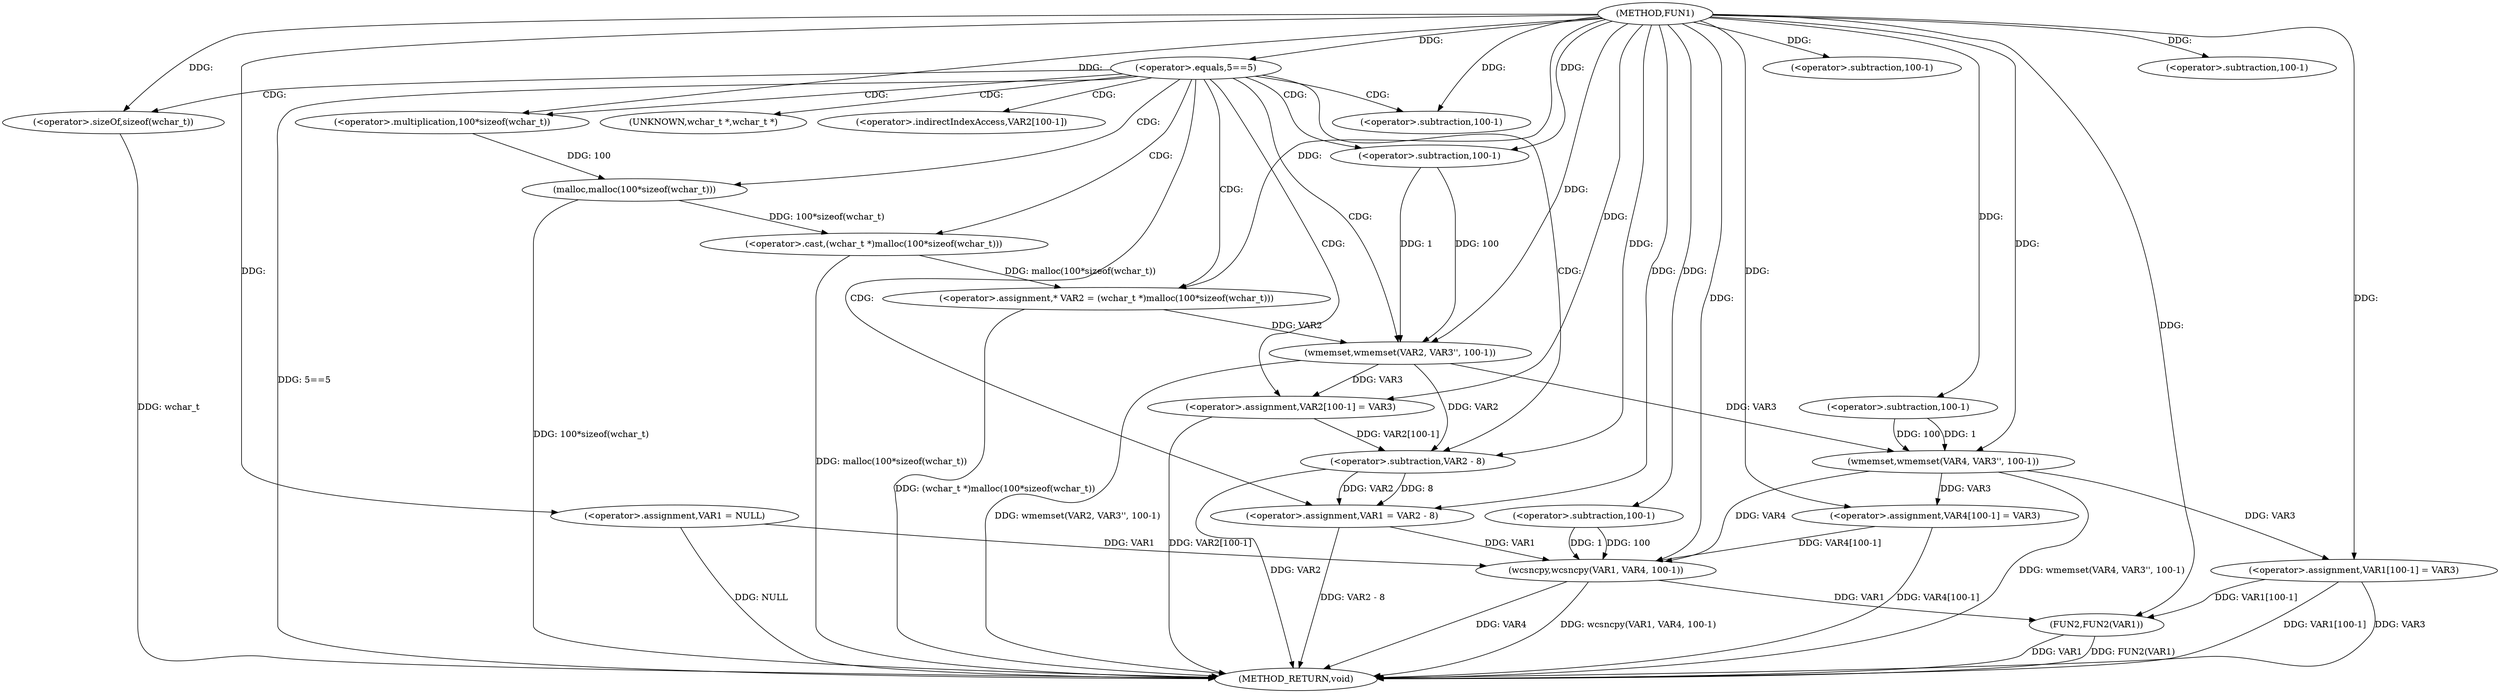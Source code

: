 digraph FUN1 {  
"1000100" [label = "(METHOD,FUN1)" ]
"1000170" [label = "(METHOD_RETURN,void)" ]
"1000103" [label = "(<operator>.assignment,VAR1 = NULL)" ]
"1000107" [label = "(<operator>.equals,5==5)" ]
"1000113" [label = "(<operator>.assignment,* VAR2 = (wchar_t *)malloc(100*sizeof(wchar_t)))" ]
"1000115" [label = "(<operator>.cast,(wchar_t *)malloc(100*sizeof(wchar_t)))" ]
"1000117" [label = "(malloc,malloc(100*sizeof(wchar_t)))" ]
"1000118" [label = "(<operator>.multiplication,100*sizeof(wchar_t))" ]
"1000120" [label = "(<operator>.sizeOf,sizeof(wchar_t))" ]
"1000122" [label = "(wmemset,wmemset(VAR2, VAR3'', 100-1))" ]
"1000125" [label = "(<operator>.subtraction,100-1)" ]
"1000128" [label = "(<operator>.assignment,VAR2[100-1] = VAR3)" ]
"1000131" [label = "(<operator>.subtraction,100-1)" ]
"1000135" [label = "(<operator>.assignment,VAR1 = VAR2 - 8)" ]
"1000137" [label = "(<operator>.subtraction,VAR2 - 8)" ]
"1000142" [label = "(wmemset,wmemset(VAR4, VAR3'', 100-1))" ]
"1000145" [label = "(<operator>.subtraction,100-1)" ]
"1000148" [label = "(<operator>.assignment,VAR4[100-1] = VAR3)" ]
"1000151" [label = "(<operator>.subtraction,100-1)" ]
"1000155" [label = "(wcsncpy,wcsncpy(VAR1, VAR4, 100-1))" ]
"1000158" [label = "(<operator>.subtraction,100-1)" ]
"1000161" [label = "(<operator>.assignment,VAR1[100-1] = VAR3)" ]
"1000164" [label = "(<operator>.subtraction,100-1)" ]
"1000168" [label = "(FUN2,FUN2(VAR1))" ]
"1000116" [label = "(UNKNOWN,wchar_t *,wchar_t *)" ]
"1000129" [label = "(<operator>.indirectIndexAccess,VAR2[100-1])" ]
  "1000115" -> "1000170"  [ label = "DDG: malloc(100*sizeof(wchar_t))"] 
  "1000142" -> "1000170"  [ label = "DDG: wmemset(VAR4, VAR3'', 100-1)"] 
  "1000107" -> "1000170"  [ label = "DDG: 5==5"] 
  "1000168" -> "1000170"  [ label = "DDG: VAR1"] 
  "1000155" -> "1000170"  [ label = "DDG: VAR4"] 
  "1000103" -> "1000170"  [ label = "DDG: NULL"] 
  "1000117" -> "1000170"  [ label = "DDG: 100*sizeof(wchar_t)"] 
  "1000122" -> "1000170"  [ label = "DDG: wmemset(VAR2, VAR3'', 100-1)"] 
  "1000161" -> "1000170"  [ label = "DDG: VAR1[100-1]"] 
  "1000135" -> "1000170"  [ label = "DDG: VAR2 - 8"] 
  "1000168" -> "1000170"  [ label = "DDG: FUN2(VAR1)"] 
  "1000128" -> "1000170"  [ label = "DDG: VAR2[100-1]"] 
  "1000155" -> "1000170"  [ label = "DDG: wcsncpy(VAR1, VAR4, 100-1)"] 
  "1000161" -> "1000170"  [ label = "DDG: VAR3"] 
  "1000113" -> "1000170"  [ label = "DDG: (wchar_t *)malloc(100*sizeof(wchar_t))"] 
  "1000120" -> "1000170"  [ label = "DDG: wchar_t"] 
  "1000148" -> "1000170"  [ label = "DDG: VAR4[100-1]"] 
  "1000137" -> "1000170"  [ label = "DDG: VAR2"] 
  "1000100" -> "1000103"  [ label = "DDG: "] 
  "1000100" -> "1000107"  [ label = "DDG: "] 
  "1000115" -> "1000113"  [ label = "DDG: malloc(100*sizeof(wchar_t))"] 
  "1000100" -> "1000113"  [ label = "DDG: "] 
  "1000117" -> "1000115"  [ label = "DDG: 100*sizeof(wchar_t)"] 
  "1000118" -> "1000117"  [ label = "DDG: 100"] 
  "1000100" -> "1000118"  [ label = "DDG: "] 
  "1000100" -> "1000120"  [ label = "DDG: "] 
  "1000113" -> "1000122"  [ label = "DDG: VAR2"] 
  "1000100" -> "1000122"  [ label = "DDG: "] 
  "1000125" -> "1000122"  [ label = "DDG: 100"] 
  "1000125" -> "1000122"  [ label = "DDG: 1"] 
  "1000100" -> "1000125"  [ label = "DDG: "] 
  "1000122" -> "1000128"  [ label = "DDG: VAR3"] 
  "1000100" -> "1000128"  [ label = "DDG: "] 
  "1000100" -> "1000131"  [ label = "DDG: "] 
  "1000137" -> "1000135"  [ label = "DDG: VAR2"] 
  "1000137" -> "1000135"  [ label = "DDG: 8"] 
  "1000100" -> "1000135"  [ label = "DDG: "] 
  "1000122" -> "1000137"  [ label = "DDG: VAR2"] 
  "1000128" -> "1000137"  [ label = "DDG: VAR2[100-1]"] 
  "1000100" -> "1000137"  [ label = "DDG: "] 
  "1000100" -> "1000142"  [ label = "DDG: "] 
  "1000122" -> "1000142"  [ label = "DDG: VAR3"] 
  "1000145" -> "1000142"  [ label = "DDG: 100"] 
  "1000145" -> "1000142"  [ label = "DDG: 1"] 
  "1000100" -> "1000145"  [ label = "DDG: "] 
  "1000142" -> "1000148"  [ label = "DDG: VAR3"] 
  "1000100" -> "1000148"  [ label = "DDG: "] 
  "1000100" -> "1000151"  [ label = "DDG: "] 
  "1000103" -> "1000155"  [ label = "DDG: VAR1"] 
  "1000135" -> "1000155"  [ label = "DDG: VAR1"] 
  "1000100" -> "1000155"  [ label = "DDG: "] 
  "1000148" -> "1000155"  [ label = "DDG: VAR4[100-1]"] 
  "1000142" -> "1000155"  [ label = "DDG: VAR4"] 
  "1000158" -> "1000155"  [ label = "DDG: 100"] 
  "1000158" -> "1000155"  [ label = "DDG: 1"] 
  "1000100" -> "1000158"  [ label = "DDG: "] 
  "1000100" -> "1000161"  [ label = "DDG: "] 
  "1000142" -> "1000161"  [ label = "DDG: VAR3"] 
  "1000100" -> "1000164"  [ label = "DDG: "] 
  "1000155" -> "1000168"  [ label = "DDG: VAR1"] 
  "1000161" -> "1000168"  [ label = "DDG: VAR1[100-1]"] 
  "1000100" -> "1000168"  [ label = "DDG: "] 
  "1000107" -> "1000125"  [ label = "CDG: "] 
  "1000107" -> "1000116"  [ label = "CDG: "] 
  "1000107" -> "1000131"  [ label = "CDG: "] 
  "1000107" -> "1000120"  [ label = "CDG: "] 
  "1000107" -> "1000117"  [ label = "CDG: "] 
  "1000107" -> "1000113"  [ label = "CDG: "] 
  "1000107" -> "1000128"  [ label = "CDG: "] 
  "1000107" -> "1000137"  [ label = "CDG: "] 
  "1000107" -> "1000129"  [ label = "CDG: "] 
  "1000107" -> "1000135"  [ label = "CDG: "] 
  "1000107" -> "1000115"  [ label = "CDG: "] 
  "1000107" -> "1000118"  [ label = "CDG: "] 
  "1000107" -> "1000122"  [ label = "CDG: "] 
}
